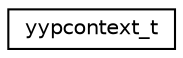 digraph "Graphical Class Hierarchy"
{
 // LATEX_PDF_SIZE
  edge [fontname="Helvetica",fontsize="10",labelfontname="Helvetica",labelfontsize="10"];
  node [fontname="Helvetica",fontsize="10",shape=record];
  rankdir="LR";
  Node0 [label="yypcontext_t",height=0.2,width=0.4,color="black", fillcolor="white", style="filled",URL="$structyypcontext__t.html",tooltip=" "];
}
